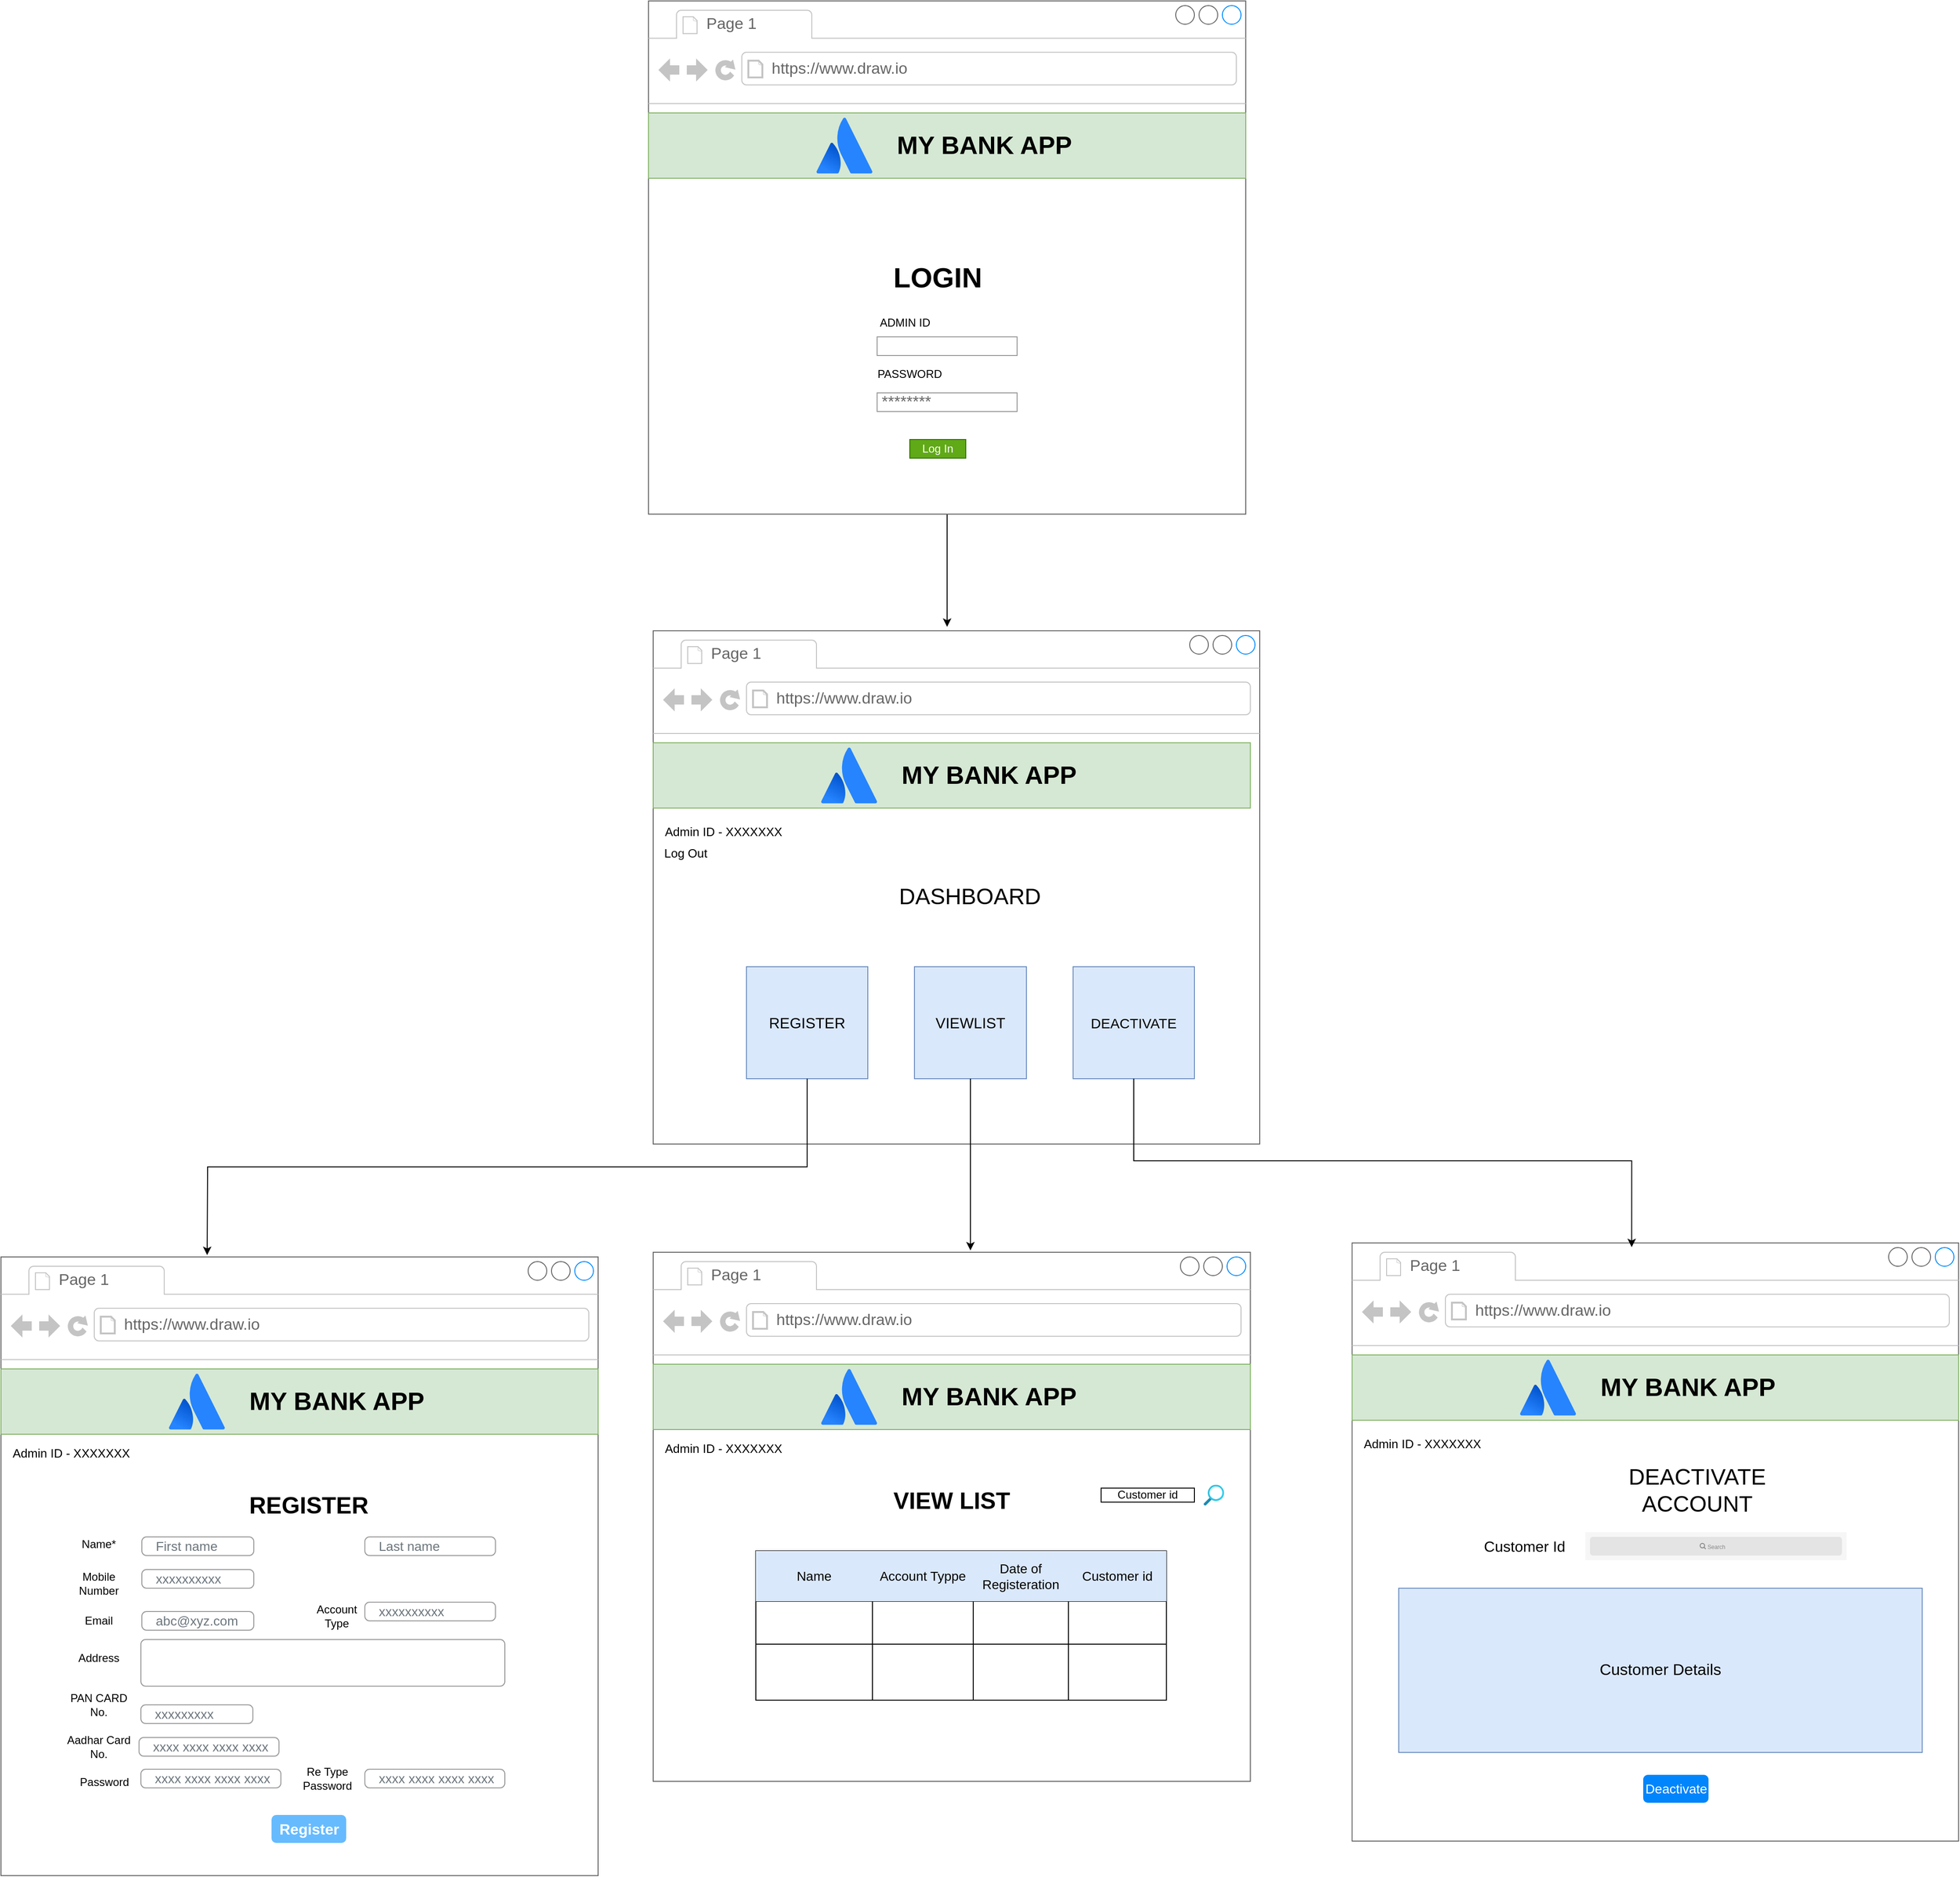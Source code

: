 <mxfile version="15.1.2" type="device" pages="2"><diagram id="5egVa_cfts_gGWTu0UmH" name="Page-1"><mxGraphModel dx="1869" dy="519" grid="1" gridSize="10" guides="1" tooltips="1" connect="1" arrows="1" fold="1" page="1" pageScale="1" pageWidth="850" pageHeight="1100" background="none" math="0" shadow="0"><root><mxCell id="0"/><mxCell id="1" parent="0"/><mxCell id="lBeDfXbitc7XPhsqYxjo-27" style="edgeStyle=orthogonalEdgeStyle;rounded=0;orthogonalLoop=1;jettySize=auto;html=1;" parent="1" source="lBeDfXbitc7XPhsqYxjo-1" edge="1"><mxGeometry relative="1" as="geometry"><mxPoint x="400.0" y="790.716" as="targetPoint"/></mxGeometry></mxCell><mxCell id="lBeDfXbitc7XPhsqYxjo-1" value="" style="strokeWidth=1;shadow=0;dashed=0;align=center;html=1;shape=mxgraph.mockup.containers.browserWindow;rSize=0;strokeColor=#666666;strokeColor2=#008cff;strokeColor3=#c4c4c4;mainText=,;recursiveResize=0;" parent="1" vertex="1"><mxGeometry x="80" y="120" width="640" height="550" as="geometry"/></mxCell><mxCell id="lBeDfXbitc7XPhsqYxjo-2" value="Page 1" style="strokeWidth=1;shadow=0;dashed=0;align=center;html=1;shape=mxgraph.mockup.containers.anchor;fontSize=17;fontColor=#666666;align=left;" parent="lBeDfXbitc7XPhsqYxjo-1" vertex="1"><mxGeometry x="60" y="12" width="110" height="26" as="geometry"/></mxCell><mxCell id="lBeDfXbitc7XPhsqYxjo-3" value="https://www.draw.io" style="strokeWidth=1;shadow=0;dashed=0;align=center;html=1;shape=mxgraph.mockup.containers.anchor;rSize=0;fontSize=17;fontColor=#666666;align=left;" parent="lBeDfXbitc7XPhsqYxjo-1" vertex="1"><mxGeometry x="130" y="60" width="250" height="26" as="geometry"/></mxCell><mxCell id="lBeDfXbitc7XPhsqYxjo-4" value="" style="rounded=0;whiteSpace=wrap;html=1;fillColor=#d5e8d4;strokeColor=#82b366;" parent="lBeDfXbitc7XPhsqYxjo-1" vertex="1"><mxGeometry y="120" width="640" height="70" as="geometry"/></mxCell><mxCell id="lBeDfXbitc7XPhsqYxjo-5" value="" style="image;image=img/lib/atlassian/Atlassian_Logo.svg;" parent="lBeDfXbitc7XPhsqYxjo-1" vertex="1"><mxGeometry x="180" y="125" width="60" height="60" as="geometry"/></mxCell><mxCell id="lBeDfXbitc7XPhsqYxjo-6" value="&lt;font style=&quot;font-size: 27px&quot;&gt;&lt;b&gt;MY BANK APP&lt;/b&gt;&lt;/font&gt;" style="text;html=1;align=center;verticalAlign=middle;whiteSpace=wrap;rounded=0;" parent="lBeDfXbitc7XPhsqYxjo-1" vertex="1"><mxGeometry x="260" y="135" width="200" height="40" as="geometry"/></mxCell><mxCell id="lBeDfXbitc7XPhsqYxjo-7" value="" style="shape=image;html=1;verticalAlign=top;verticalLabelPosition=bottom;labelBackgroundColor=#ffffff;imageAspect=0;aspect=fixed;image=https://cdn3.iconfinder.com/data/icons/essential-rounded/64/Rounded-31-128.png" parent="lBeDfXbitc7XPhsqYxjo-1" vertex="1"><mxGeometry x="200" y="350" width="30" height="30" as="geometry"/></mxCell><mxCell id="lBeDfXbitc7XPhsqYxjo-8" value="&lt;font style=&quot;font-size: 30px&quot;&gt;&lt;b&gt;LOGIN&lt;/b&gt;&lt;/font&gt;" style="text;html=1;strokeColor=none;fillColor=none;align=center;verticalAlign=middle;whiteSpace=wrap;rounded=0;" parent="lBeDfXbitc7XPhsqYxjo-1" vertex="1"><mxGeometry x="250" y="270" width="120" height="51" as="geometry"/></mxCell><mxCell id="lBeDfXbitc7XPhsqYxjo-9" value="********" style="strokeWidth=1;shadow=0;dashed=0;align=center;html=1;shape=mxgraph.mockup.forms.pwField;strokeColor=#999999;mainText=;align=left;fontColor=#666666;fontSize=17;spacingLeft=3;" parent="lBeDfXbitc7XPhsqYxjo-1" vertex="1"><mxGeometry x="245" y="420" width="150" height="20" as="geometry"/></mxCell><mxCell id="lBeDfXbitc7XPhsqYxjo-10" value="PASSWORD" style="text;html=1;strokeColor=none;fillColor=none;align=center;verticalAlign=middle;whiteSpace=wrap;rounded=0;" parent="lBeDfXbitc7XPhsqYxjo-1" vertex="1"><mxGeometry x="230" y="380" width="100" height="40" as="geometry"/></mxCell><mxCell id="lBeDfXbitc7XPhsqYxjo-11" value="" style="strokeWidth=1;shadow=0;dashed=0;align=center;html=1;shape=mxgraph.mockup.forms.pwField;strokeColor=#999999;mainText=;align=left;fontColor=#666666;fontSize=17;spacingLeft=3;" parent="lBeDfXbitc7XPhsqYxjo-1" vertex="1"><mxGeometry x="245" y="360" width="150" height="20" as="geometry"/></mxCell><mxCell id="lBeDfXbitc7XPhsqYxjo-12" value="ADMIN ID" style="text;html=1;strokeColor=none;fillColor=none;align=center;verticalAlign=middle;whiteSpace=wrap;rounded=0;" parent="lBeDfXbitc7XPhsqYxjo-1" vertex="1"><mxGeometry x="230" y="330" width="90" height="30" as="geometry"/></mxCell><mxCell id="lBeDfXbitc7XPhsqYxjo-13" value="" style="shape=image;html=1;verticalAlign=top;verticalLabelPosition=bottom;labelBackgroundColor=#ffffff;imageAspect=0;aspect=fixed;image=https://cdn4.iconfinder.com/data/icons/music-ui-solid-24px/24/lock_security_password_encryption-2-128.png" parent="lBeDfXbitc7XPhsqYxjo-1" vertex="1"><mxGeometry x="200" y="415" width="30" height="30" as="geometry"/></mxCell><mxCell id="lBeDfXbitc7XPhsqYxjo-14" value="Log In" style="text;html=1;strokeColor=#2D7600;fillColor=#60a917;align=center;verticalAlign=middle;whiteSpace=wrap;rounded=0;fontColor=#ffffff;" parent="lBeDfXbitc7XPhsqYxjo-1" vertex="1"><mxGeometry x="280" y="470" width="60" height="20" as="geometry"/></mxCell><mxCell id="lBeDfXbitc7XPhsqYxjo-15" value="" style="strokeWidth=1;shadow=0;dashed=0;align=center;html=1;shape=mxgraph.mockup.containers.browserWindow;rSize=0;strokeColor=#666666;strokeColor2=#008cff;strokeColor3=#c4c4c4;mainText=,;recursiveResize=0;" parent="1" vertex="1"><mxGeometry x="85" y="795" width="650" height="550" as="geometry"/></mxCell><mxCell id="lBeDfXbitc7XPhsqYxjo-16" value="Page 1" style="strokeWidth=1;shadow=0;dashed=0;align=center;html=1;shape=mxgraph.mockup.containers.anchor;fontSize=17;fontColor=#666666;align=left;" parent="lBeDfXbitc7XPhsqYxjo-15" vertex="1"><mxGeometry x="60" y="12" width="110" height="26" as="geometry"/></mxCell><mxCell id="lBeDfXbitc7XPhsqYxjo-17" value="https://www.draw.io" style="strokeWidth=1;shadow=0;dashed=0;align=center;html=1;shape=mxgraph.mockup.containers.anchor;rSize=0;fontSize=17;fontColor=#666666;align=left;" parent="lBeDfXbitc7XPhsqYxjo-15" vertex="1"><mxGeometry x="130" y="60" width="250" height="26" as="geometry"/></mxCell><mxCell id="lBeDfXbitc7XPhsqYxjo-18" value="" style="rounded=0;whiteSpace=wrap;html=1;fillColor=#d5e8d4;strokeColor=#82b366;" parent="lBeDfXbitc7XPhsqYxjo-15" vertex="1"><mxGeometry y="120" width="640" height="70" as="geometry"/></mxCell><mxCell id="lBeDfXbitc7XPhsqYxjo-19" value="" style="image;image=img/lib/atlassian/Atlassian_Logo.svg;" parent="lBeDfXbitc7XPhsqYxjo-15" vertex="1"><mxGeometry x="180" y="125" width="60" height="60" as="geometry"/></mxCell><mxCell id="lBeDfXbitc7XPhsqYxjo-20" value="&lt;font style=&quot;font-size: 27px&quot;&gt;&lt;b&gt;MY BANK APP&lt;/b&gt;&lt;/font&gt;" style="text;html=1;align=center;verticalAlign=middle;whiteSpace=wrap;rounded=0;" parent="lBeDfXbitc7XPhsqYxjo-15" vertex="1"><mxGeometry x="260" y="135" width="200" height="40" as="geometry"/></mxCell><mxCell id="lBeDfXbitc7XPhsqYxjo-21" value="&lt;font style=&quot;font-size: 13px&quot;&gt;Admin ID - XXXXXXX&lt;/font&gt;" style="text;html=1;strokeColor=none;fillColor=none;align=center;verticalAlign=middle;whiteSpace=wrap;rounded=0;" parent="lBeDfXbitc7XPhsqYxjo-15" vertex="1"><mxGeometry y="190" width="151" height="50" as="geometry"/></mxCell><mxCell id="lBeDfXbitc7XPhsqYxjo-22" value="&lt;font style=&quot;font-size: 16px&quot;&gt;REGISTER&lt;/font&gt;" style="text;html=1;strokeColor=#6c8ebf;fillColor=#dae8fc;align=center;verticalAlign=middle;whiteSpace=wrap;rounded=0;" parent="lBeDfXbitc7XPhsqYxjo-15" vertex="1"><mxGeometry x="100" y="360" width="130" height="120" as="geometry"/></mxCell><mxCell id="lBeDfXbitc7XPhsqYxjo-23" value="&lt;font style=&quot;font-size: 15px&quot;&gt;DEACTIVATE&lt;/font&gt;" style="text;html=1;strokeColor=#6c8ebf;fillColor=#dae8fc;align=center;verticalAlign=middle;whiteSpace=wrap;rounded=0;" parent="lBeDfXbitc7XPhsqYxjo-15" vertex="1"><mxGeometry x="450" y="360" width="130" height="120" as="geometry"/></mxCell><mxCell id="lBeDfXbitc7XPhsqYxjo-24" value="&lt;font style=&quot;font-size: 16px&quot;&gt;VIEWLIST&lt;/font&gt;" style="text;html=1;strokeColor=#6c8ebf;fillColor=#dae8fc;align=center;verticalAlign=middle;whiteSpace=wrap;rounded=0;" parent="lBeDfXbitc7XPhsqYxjo-15" vertex="1"><mxGeometry x="280" y="360" width="120" height="120" as="geometry"/></mxCell><mxCell id="lBeDfXbitc7XPhsqYxjo-25" value="&lt;font style=&quot;font-size: 13px&quot;&gt;Log Out&lt;/font&gt;" style="text;html=1;strokeColor=none;fillColor=none;align=center;verticalAlign=middle;whiteSpace=wrap;rounded=0;" parent="lBeDfXbitc7XPhsqYxjo-15" vertex="1"><mxGeometry y="220" width="70" height="35" as="geometry"/></mxCell><mxCell id="lBeDfXbitc7XPhsqYxjo-26" value="&lt;font style=&quot;font-size: 24px&quot;&gt;DASHBOARD&lt;/font&gt;" style="text;html=1;strokeColor=none;fillColor=none;align=center;verticalAlign=middle;whiteSpace=wrap;rounded=0;" parent="1" vertex="1"><mxGeometry x="347" y="1055" width="155" height="50" as="geometry"/></mxCell><mxCell id="lBeDfXbitc7XPhsqYxjo-58" style="edgeStyle=orthogonalEdgeStyle;rounded=0;orthogonalLoop=1;jettySize=auto;html=1;exitX=0.5;exitY=1;exitDx=0;exitDy=0;" parent="1" source="lBeDfXbitc7XPhsqYxjo-22" edge="1"><mxGeometry relative="1" as="geometry"><mxPoint x="-393" y="1464" as="targetPoint"/></mxGeometry></mxCell><mxCell id="lBeDfXbitc7XPhsqYxjo-59" value="" style="strokeWidth=1;shadow=0;dashed=0;align=center;html=1;shape=mxgraph.mockup.containers.browserWindow;rSize=0;strokeColor=#666666;strokeColor2=#008cff;strokeColor3=#c4c4c4;mainText=,;recursiveResize=0;" parent="1" vertex="1"><mxGeometry x="85" y="1461" width="640" height="567" as="geometry"/></mxCell><mxCell id="lBeDfXbitc7XPhsqYxjo-60" value="Page 1" style="strokeWidth=1;shadow=0;dashed=0;align=center;html=1;shape=mxgraph.mockup.containers.anchor;fontSize=17;fontColor=#666666;align=left;" parent="lBeDfXbitc7XPhsqYxjo-59" vertex="1"><mxGeometry x="60" y="12" width="110" height="26" as="geometry"/></mxCell><mxCell id="lBeDfXbitc7XPhsqYxjo-61" value="https://www.draw.io" style="strokeWidth=1;shadow=0;dashed=0;align=center;html=1;shape=mxgraph.mockup.containers.anchor;rSize=0;fontSize=17;fontColor=#666666;align=left;" parent="lBeDfXbitc7XPhsqYxjo-59" vertex="1"><mxGeometry x="130" y="60" width="250" height="26" as="geometry"/></mxCell><mxCell id="lBeDfXbitc7XPhsqYxjo-62" value="" style="rounded=0;whiteSpace=wrap;html=1;fillColor=#d5e8d4;strokeColor=#82b366;" parent="lBeDfXbitc7XPhsqYxjo-59" vertex="1"><mxGeometry y="120" width="640" height="70" as="geometry"/></mxCell><mxCell id="lBeDfXbitc7XPhsqYxjo-63" value="" style="image;image=img/lib/atlassian/Atlassian_Logo.svg;" parent="lBeDfXbitc7XPhsqYxjo-59" vertex="1"><mxGeometry x="180" y="125" width="60" height="60" as="geometry"/></mxCell><mxCell id="lBeDfXbitc7XPhsqYxjo-64" value="&lt;font style=&quot;font-size: 27px&quot;&gt;&lt;b&gt;MY BANK APP&lt;/b&gt;&lt;/font&gt;" style="text;html=1;align=center;verticalAlign=middle;whiteSpace=wrap;rounded=0;" parent="lBeDfXbitc7XPhsqYxjo-59" vertex="1"><mxGeometry x="260" y="135" width="200" height="40" as="geometry"/></mxCell><mxCell id="lBeDfXbitc7XPhsqYxjo-65" value="&lt;font style=&quot;font-size: 13px&quot;&gt;Admin ID - XXXXXXX&lt;/font&gt;" style="text;html=1;strokeColor=none;fillColor=none;align=center;verticalAlign=middle;whiteSpace=wrap;rounded=0;" parent="lBeDfXbitc7XPhsqYxjo-59" vertex="1"><mxGeometry y="185" width="151" height="50" as="geometry"/></mxCell><mxCell id="lBeDfXbitc7XPhsqYxjo-66" value="&lt;font size=&quot;1&quot;&gt;&lt;b style=&quot;font-size: 25px&quot;&gt;VIEW LIST&lt;/b&gt;&lt;/font&gt;" style="text;html=1;strokeColor=none;fillColor=none;align=center;verticalAlign=middle;whiteSpace=wrap;rounded=0;" parent="lBeDfXbitc7XPhsqYxjo-59" vertex="1"><mxGeometry x="160" y="235" width="320" height="60.5" as="geometry"/></mxCell><mxCell id="lBeDfXbitc7XPhsqYxjo-67" value="" style="aspect=fixed;html=1;points=[];align=center;image;fontSize=12;image=img/lib/azure2/general/Search.svg;" parent="lBeDfXbitc7XPhsqYxjo-59" vertex="1"><mxGeometry x="590" y="249.13" width="21.9" height="22.25" as="geometry"/></mxCell><mxCell id="lBeDfXbitc7XPhsqYxjo-68" value="Customer id" style="rounded=0;whiteSpace=wrap;html=1;" parent="lBeDfXbitc7XPhsqYxjo-59" vertex="1"><mxGeometry x="480" y="252.75" width="100" height="15" as="geometry"/></mxCell><mxCell id="lBeDfXbitc7XPhsqYxjo-69" value="" style="shape=table;html=1;whiteSpace=wrap;startSize=0;container=1;collapsible=0;childLayout=tableLayout;" parent="lBeDfXbitc7XPhsqYxjo-59" vertex="1"><mxGeometry x="110" y="320" width="440" height="160" as="geometry"/></mxCell><mxCell id="lBeDfXbitc7XPhsqYxjo-70" value="" style="shape=partialRectangle;html=1;whiteSpace=wrap;collapsible=0;dropTarget=0;pointerEvents=0;fillColor=none;top=0;left=0;bottom=0;right=0;points=[[0,0.5],[1,0.5]];portConstraint=eastwest;" parent="lBeDfXbitc7XPhsqYxjo-69" vertex="1"><mxGeometry width="440" height="54" as="geometry"/></mxCell><mxCell id="lBeDfXbitc7XPhsqYxjo-71" value="&lt;font style=&quot;font-size: 14px&quot;&gt;Name&lt;/font&gt;" style="shape=partialRectangle;html=1;whiteSpace=wrap;connectable=0;fillColor=#dae8fc;top=0;left=0;bottom=0;right=0;overflow=hidden;pointerEvents=1;strokeWidth=1;" parent="lBeDfXbitc7XPhsqYxjo-70" vertex="1"><mxGeometry width="125" height="54" as="geometry"/></mxCell><mxCell id="lBeDfXbitc7XPhsqYxjo-72" value="&lt;font style=&quot;font-size: 14px&quot;&gt;Account Typpe&lt;/font&gt;" style="shape=partialRectangle;html=1;whiteSpace=wrap;connectable=0;fillColor=#dae8fc;top=0;left=0;bottom=0;right=0;overflow=hidden;pointerEvents=1;" parent="lBeDfXbitc7XPhsqYxjo-70" vertex="1"><mxGeometry x="125" width="108" height="54" as="geometry"/></mxCell><mxCell id="lBeDfXbitc7XPhsqYxjo-73" value="&lt;span style=&quot;font-size: 14px&quot;&gt;Date of Registeration&lt;/span&gt;" style="shape=partialRectangle;html=1;whiteSpace=wrap;connectable=0;fillColor=#dae8fc;top=0;left=0;bottom=0;right=0;overflow=hidden;pointerEvents=1;strokeColor=#6c8ebf;" parent="lBeDfXbitc7XPhsqYxjo-70" vertex="1"><mxGeometry x="233" width="102" height="54" as="geometry"/></mxCell><mxCell id="lBeDfXbitc7XPhsqYxjo-74" value="&lt;font style=&quot;font-size: 14px&quot;&gt;Customer id&lt;/font&gt;" style="shape=partialRectangle;html=1;whiteSpace=wrap;connectable=0;fillColor=#dae8fc;top=0;left=0;bottom=0;right=0;overflow=hidden;pointerEvents=1;strokeColor=#6c8ebf;" parent="lBeDfXbitc7XPhsqYxjo-70" vertex="1"><mxGeometry x="335" width="105" height="54" as="geometry"/></mxCell><mxCell id="lBeDfXbitc7XPhsqYxjo-75" value="" style="shape=partialRectangle;html=1;whiteSpace=wrap;collapsible=0;dropTarget=0;pointerEvents=0;fillColor=none;top=0;left=0;bottom=0;right=0;points=[[0,0.5],[1,0.5]];portConstraint=eastwest;" parent="lBeDfXbitc7XPhsqYxjo-69" vertex="1"><mxGeometry y="54" width="440" height="46" as="geometry"/></mxCell><mxCell id="lBeDfXbitc7XPhsqYxjo-76" value="" style="shape=partialRectangle;html=1;whiteSpace=wrap;connectable=0;fillColor=none;top=0;left=0;bottom=0;right=0;overflow=hidden;pointerEvents=1;" parent="lBeDfXbitc7XPhsqYxjo-75" vertex="1"><mxGeometry width="125" height="46" as="geometry"/></mxCell><mxCell id="lBeDfXbitc7XPhsqYxjo-77" value="" style="shape=partialRectangle;html=1;whiteSpace=wrap;connectable=0;fillColor=none;top=0;left=0;bottom=0;right=0;overflow=hidden;pointerEvents=1;" parent="lBeDfXbitc7XPhsqYxjo-75" vertex="1"><mxGeometry x="125" width="108" height="46" as="geometry"/></mxCell><mxCell id="lBeDfXbitc7XPhsqYxjo-78" value="" style="shape=partialRectangle;html=1;whiteSpace=wrap;connectable=0;fillColor=none;top=0;left=0;bottom=0;right=0;overflow=hidden;pointerEvents=1;" parent="lBeDfXbitc7XPhsqYxjo-75" vertex="1"><mxGeometry x="233" width="102" height="46" as="geometry"/></mxCell><mxCell id="lBeDfXbitc7XPhsqYxjo-79" style="shape=partialRectangle;html=1;whiteSpace=wrap;connectable=0;fillColor=none;top=0;left=0;bottom=0;right=0;overflow=hidden;pointerEvents=1;" parent="lBeDfXbitc7XPhsqYxjo-75" vertex="1"><mxGeometry x="335" width="105" height="46" as="geometry"/></mxCell><mxCell id="lBeDfXbitc7XPhsqYxjo-80" value="" style="shape=partialRectangle;html=1;whiteSpace=wrap;collapsible=0;dropTarget=0;pointerEvents=0;fillColor=none;top=0;left=0;bottom=0;right=0;points=[[0,0.5],[1,0.5]];portConstraint=eastwest;" parent="lBeDfXbitc7XPhsqYxjo-69" vertex="1"><mxGeometry y="100" width="440" height="60" as="geometry"/></mxCell><mxCell id="lBeDfXbitc7XPhsqYxjo-81" value="" style="shape=partialRectangle;html=1;whiteSpace=wrap;connectable=0;fillColor=none;top=0;left=0;bottom=0;right=0;overflow=hidden;pointerEvents=1;" parent="lBeDfXbitc7XPhsqYxjo-80" vertex="1"><mxGeometry width="125" height="60" as="geometry"/></mxCell><mxCell id="lBeDfXbitc7XPhsqYxjo-82" value="" style="shape=partialRectangle;html=1;whiteSpace=wrap;connectable=0;fillColor=none;top=0;left=0;bottom=0;right=0;overflow=hidden;pointerEvents=1;" parent="lBeDfXbitc7XPhsqYxjo-80" vertex="1"><mxGeometry x="125" width="108" height="60" as="geometry"/></mxCell><mxCell id="lBeDfXbitc7XPhsqYxjo-83" value="" style="shape=partialRectangle;html=1;whiteSpace=wrap;connectable=0;fillColor=none;top=0;left=0;bottom=0;right=0;overflow=hidden;pointerEvents=1;" parent="lBeDfXbitc7XPhsqYxjo-80" vertex="1"><mxGeometry x="233" width="102" height="60" as="geometry"/></mxCell><mxCell id="lBeDfXbitc7XPhsqYxjo-84" style="shape=partialRectangle;html=1;whiteSpace=wrap;connectable=0;fillColor=none;top=0;left=0;bottom=0;right=0;overflow=hidden;pointerEvents=1;" parent="lBeDfXbitc7XPhsqYxjo-80" vertex="1"><mxGeometry x="335" width="105" height="60" as="geometry"/></mxCell><mxCell id="lBeDfXbitc7XPhsqYxjo-100" style="edgeStyle=orthogonalEdgeStyle;rounded=0;orthogonalLoop=1;jettySize=auto;html=1;exitX=0.5;exitY=1;exitDx=0;exitDy=0;" parent="1" source="lBeDfXbitc7XPhsqYxjo-24" edge="1"><mxGeometry relative="1" as="geometry"><mxPoint x="425" y="1459" as="targetPoint"/></mxGeometry></mxCell><mxCell id="lBeDfXbitc7XPhsqYxjo-101" value="" style="strokeWidth=1;shadow=0;dashed=0;align=center;html=1;shape=mxgraph.mockup.containers.browserWindow;rSize=0;strokeColor=#666666;strokeColor2=#008cff;strokeColor3=#c4c4c4;mainText=,;recursiveResize=0;" parent="1" vertex="1"><mxGeometry x="834" y="1451" width="650" height="641" as="geometry"/></mxCell><mxCell id="lBeDfXbitc7XPhsqYxjo-102" value="Page 1" style="strokeWidth=1;shadow=0;dashed=0;align=center;html=1;shape=mxgraph.mockup.containers.anchor;fontSize=17;fontColor=#666666;align=left;" parent="lBeDfXbitc7XPhsqYxjo-101" vertex="1"><mxGeometry x="60" y="12" width="110" height="26" as="geometry"/></mxCell><mxCell id="lBeDfXbitc7XPhsqYxjo-103" value="https://www.draw.io" style="strokeWidth=1;shadow=0;dashed=0;align=center;html=1;shape=mxgraph.mockup.containers.anchor;rSize=0;fontSize=17;fontColor=#666666;align=left;" parent="lBeDfXbitc7XPhsqYxjo-101" vertex="1"><mxGeometry x="130" y="60" width="250" height="26" as="geometry"/></mxCell><mxCell id="lBeDfXbitc7XPhsqYxjo-104" value="" style="rounded=0;whiteSpace=wrap;html=1;fillColor=#d5e8d4;strokeColor=#82b366;" parent="lBeDfXbitc7XPhsqYxjo-101" vertex="1"><mxGeometry y="120" width="650" height="70" as="geometry"/></mxCell><mxCell id="lBeDfXbitc7XPhsqYxjo-105" value="" style="image;image=img/lib/atlassian/Atlassian_Logo.svg;" parent="lBeDfXbitc7XPhsqYxjo-101" vertex="1"><mxGeometry x="180" y="125" width="60" height="60" as="geometry"/></mxCell><mxCell id="lBeDfXbitc7XPhsqYxjo-106" value="&lt;font style=&quot;font-size: 27px&quot;&gt;&lt;b&gt;MY BANK APP&lt;/b&gt;&lt;/font&gt;" style="text;html=1;align=center;verticalAlign=middle;whiteSpace=wrap;rounded=0;" parent="lBeDfXbitc7XPhsqYxjo-101" vertex="1"><mxGeometry x="260" y="135" width="200" height="40" as="geometry"/></mxCell><mxCell id="lBeDfXbitc7XPhsqYxjo-107" value="&lt;font style=&quot;font-size: 13px&quot;&gt;Admin ID - XXXXXXX&lt;/font&gt;" style="text;html=1;strokeColor=none;fillColor=none;align=center;verticalAlign=middle;whiteSpace=wrap;rounded=0;" parent="lBeDfXbitc7XPhsqYxjo-101" vertex="1"><mxGeometry y="190" width="151" height="50" as="geometry"/></mxCell><mxCell id="lBeDfXbitc7XPhsqYxjo-108" value="&lt;font style=&quot;font-size: 16px&quot;&gt;Customer Id&lt;/font&gt;" style="text;html=1;strokeColor=none;fillColor=none;align=center;verticalAlign=middle;whiteSpace=wrap;rounded=0;" parent="lBeDfXbitc7XPhsqYxjo-101" vertex="1"><mxGeometry x="140" y="295" width="90" height="60" as="geometry"/></mxCell><mxCell id="lBeDfXbitc7XPhsqYxjo-109" value="" style="shape=rect;fillColor=#F6F6F6;strokeColor=none;" parent="lBeDfXbitc7XPhsqYxjo-101" vertex="1"><mxGeometry x="250" y="310" width="280" height="30" as="geometry"/></mxCell><mxCell id="lBeDfXbitc7XPhsqYxjo-110" value="" style="html=1;strokeWidth=1;shadow=0;dashed=0;shape=mxgraph.ios7ui.marginRect;rx=3;ry=3;rectMargin=5;fillColor=#E4E4E4;strokeColor=none;" parent="lBeDfXbitc7XPhsqYxjo-109" vertex="1"><mxGeometry width="280" height="30" as="geometry"/></mxCell><mxCell id="lBeDfXbitc7XPhsqYxjo-111" value="Search" style="shape=mxgraph.ios7.icons.looking_glass;strokeColor=#878789;fillColor=none;fontColor=#878789;labelPosition=right;verticalLabelPosition=middle;align=left;verticalAlign=middle;fontSize=6;fontStyle=0;spacingTop=2;sketch=0;" parent="lBeDfXbitc7XPhsqYxjo-109" vertex="1"><mxGeometry x="0.5" y="0.5" width="6" height="6" relative="1" as="geometry"><mxPoint x="-17" y="-3" as="offset"/></mxGeometry></mxCell><mxCell id="lBeDfXbitc7XPhsqYxjo-112" value="&lt;font style=&quot;font-size: 17px&quot;&gt;Customer Details&lt;/font&gt;" style="rounded=0;whiteSpace=wrap;html=1;strokeColor=#6c8ebf;strokeWidth=1;fillColor=#dae8fc;" parent="lBeDfXbitc7XPhsqYxjo-101" vertex="1"><mxGeometry x="50" y="370" width="561" height="176" as="geometry"/></mxCell><mxCell id="lBeDfXbitc7XPhsqYxjo-113" value="Deactivate" style="html=1;shadow=0;dashed=0;shape=mxgraph.bootstrap.rrect;rSize=5;fillColor=#0085FC;strokeColor=none;align=center;spacing=15;fontSize=14;fontColor=#ffffff;sketch=0;" parent="lBeDfXbitc7XPhsqYxjo-101" vertex="1"><mxGeometry x="312" y="570" width="70" height="30" as="geometry"/></mxCell><mxCell id="lBeDfXbitc7XPhsqYxjo-114" value="&lt;font style=&quot;font-size: 24px&quot;&gt;DEACTIVATE ACCOUNT&lt;/font&gt;" style="text;html=1;strokeColor=none;fillColor=none;align=center;verticalAlign=middle;whiteSpace=wrap;rounded=0;" parent="1" vertex="1"><mxGeometry x="1124" y="1691" width="160" height="50" as="geometry"/></mxCell><mxCell id="lBeDfXbitc7XPhsqYxjo-117" style="edgeStyle=orthogonalEdgeStyle;rounded=0;orthogonalLoop=1;jettySize=auto;html=1;exitX=0.5;exitY=1;exitDx=0;exitDy=0;entryX=0.461;entryY=0.007;entryDx=0;entryDy=0;entryPerimeter=0;" parent="1" source="lBeDfXbitc7XPhsqYxjo-23" target="lBeDfXbitc7XPhsqYxjo-101" edge="1"><mxGeometry relative="1" as="geometry"/></mxCell><mxCell id="lBeDfXbitc7XPhsqYxjo-118" value="" style="strokeWidth=1;shadow=0;dashed=0;align=center;html=1;shape=mxgraph.mockup.containers.browserWindow;rSize=0;strokeColor=#666666;strokeColor2=#008cff;strokeColor3=#c4c4c4;mainText=,;recursiveResize=0;" parent="1" vertex="1"><mxGeometry x="-614" y="1466" width="640" height="663" as="geometry"/></mxCell><mxCell id="lBeDfXbitc7XPhsqYxjo-119" value="Page 1" style="strokeWidth=1;shadow=0;dashed=0;align=center;html=1;shape=mxgraph.mockup.containers.anchor;fontSize=17;fontColor=#666666;align=left;" parent="lBeDfXbitc7XPhsqYxjo-118" vertex="1"><mxGeometry x="60" y="12" width="110" height="26" as="geometry"/></mxCell><mxCell id="lBeDfXbitc7XPhsqYxjo-120" value="https://www.draw.io" style="strokeWidth=1;shadow=0;dashed=0;align=center;html=1;shape=mxgraph.mockup.containers.anchor;rSize=0;fontSize=17;fontColor=#666666;align=left;" parent="lBeDfXbitc7XPhsqYxjo-118" vertex="1"><mxGeometry x="130" y="60" width="250" height="26" as="geometry"/></mxCell><mxCell id="lBeDfXbitc7XPhsqYxjo-121" value="" style="rounded=0;whiteSpace=wrap;html=1;fillColor=#d5e8d4;strokeColor=#82b366;" parent="lBeDfXbitc7XPhsqYxjo-118" vertex="1"><mxGeometry y="120" width="640" height="70" as="geometry"/></mxCell><mxCell id="lBeDfXbitc7XPhsqYxjo-122" value="" style="image;image=img/lib/atlassian/Atlassian_Logo.svg;" parent="lBeDfXbitc7XPhsqYxjo-118" vertex="1"><mxGeometry x="180" y="125" width="60" height="60" as="geometry"/></mxCell><mxCell id="lBeDfXbitc7XPhsqYxjo-123" value="&lt;font style=&quot;font-size: 27px&quot;&gt;&lt;b&gt;MY BANK APP&lt;/b&gt;&lt;/font&gt;" style="text;html=1;align=center;verticalAlign=middle;whiteSpace=wrap;rounded=0;" parent="lBeDfXbitc7XPhsqYxjo-118" vertex="1"><mxGeometry x="260" y="135" width="200" height="40" as="geometry"/></mxCell><mxCell id="lBeDfXbitc7XPhsqYxjo-124" value="&lt;font style=&quot;font-size: 13px&quot;&gt;Admin ID - XXXXXXX&lt;/font&gt;" style="text;html=1;strokeColor=none;fillColor=none;align=center;verticalAlign=middle;whiteSpace=wrap;rounded=0;" parent="lBeDfXbitc7XPhsqYxjo-118" vertex="1"><mxGeometry y="185" width="151" height="50" as="geometry"/></mxCell><mxCell id="lBeDfXbitc7XPhsqYxjo-125" value="&lt;font size=&quot;1&quot;&gt;&lt;b style=&quot;font-size: 25px&quot;&gt;REGISTER&lt;/b&gt;&lt;/font&gt;" style="text;html=1;strokeColor=none;fillColor=none;align=center;verticalAlign=middle;whiteSpace=wrap;rounded=0;" parent="lBeDfXbitc7XPhsqYxjo-118" vertex="1"><mxGeometry x="170" y="235" width="320" height="60.5" as="geometry"/></mxCell><mxCell id="lBeDfXbitc7XPhsqYxjo-126" value="First name" style="html=1;shadow=0;dashed=0;shape=mxgraph.bootstrap.rrect;rSize=5;fillColor=none;strokeColor=#999999;align=left;spacing=15;fontSize=14;fontColor=#6C767D;" parent="lBeDfXbitc7XPhsqYxjo-118" vertex="1"><mxGeometry x="151" y="300" width="120" height="20" as="geometry"/></mxCell><mxCell id="lBeDfXbitc7XPhsqYxjo-127" value="Last name" style="html=1;shadow=0;dashed=0;shape=mxgraph.bootstrap.rrect;rSize=5;fillColor=none;strokeColor=#999999;align=left;spacing=15;fontSize=14;fontColor=#6C767D;" parent="lBeDfXbitc7XPhsqYxjo-118" vertex="1"><mxGeometry x="390" y="300" width="140" height="20" as="geometry"/></mxCell><mxCell id="lBeDfXbitc7XPhsqYxjo-128" value="Mobile Number" style="text;html=1;strokeColor=none;fillColor=none;align=center;verticalAlign=middle;whiteSpace=wrap;rounded=0;" parent="lBeDfXbitc7XPhsqYxjo-118" vertex="1"><mxGeometry x="70" y="330" width="70" height="40" as="geometry"/></mxCell><mxCell id="lBeDfXbitc7XPhsqYxjo-129" value="Email" style="text;html=1;strokeColor=none;fillColor=none;align=center;verticalAlign=middle;whiteSpace=wrap;rounded=0;" parent="lBeDfXbitc7XPhsqYxjo-118" vertex="1"><mxGeometry x="85" y="380" width="40" height="20" as="geometry"/></mxCell><mxCell id="lBeDfXbitc7XPhsqYxjo-130" value="abc@xyz.com" style="html=1;shadow=0;dashed=0;shape=mxgraph.bootstrap.rrect;rSize=5;fillColor=none;strokeColor=#999999;align=left;spacing=15;fontSize=14;fontColor=#6C767D;" parent="lBeDfXbitc7XPhsqYxjo-118" vertex="1"><mxGeometry x="151" y="380" width="120" height="20" as="geometry"/></mxCell><mxCell id="lBeDfXbitc7XPhsqYxjo-131" value="Address" style="text;html=1;strokeColor=none;fillColor=none;align=center;verticalAlign=middle;whiteSpace=wrap;rounded=0;" parent="lBeDfXbitc7XPhsqYxjo-118" vertex="1"><mxGeometry x="85" y="420" width="40" height="20" as="geometry"/></mxCell><mxCell id="lBeDfXbitc7XPhsqYxjo-132" value="xxxxxxxxx" style="html=1;shadow=0;dashed=0;shape=mxgraph.bootstrap.rrect;rSize=5;fillColor=none;strokeColor=#999999;align=left;spacing=15;fontSize=14;fontColor=#6C767D;" parent="lBeDfXbitc7XPhsqYxjo-118" vertex="1"><mxGeometry x="150" y="480" width="120" height="20" as="geometry"/></mxCell><mxCell id="lBeDfXbitc7XPhsqYxjo-136" value="Register" style="strokeWidth=1;shadow=0;dashed=0;align=center;html=1;shape=mxgraph.mockup.forms.rrect;rSize=5;strokeColor=none;fontColor=#ffffff;fillColor=#66bbff;fontSize=16;fontStyle=1;" parent="lBeDfXbitc7XPhsqYxjo-118" vertex="1"><mxGeometry y="1" width="80" height="30" relative="1" as="geometry"><mxPoint x="290" y="-65" as="offset"/></mxGeometry></mxCell><mxCell id="lBeDfXbitc7XPhsqYxjo-137" value="xxxxxxxxxx" style="html=1;shadow=0;dashed=0;shape=mxgraph.bootstrap.rrect;rSize=5;fillColor=none;strokeColor=#999999;align=left;spacing=15;fontSize=14;fontColor=#6C767D;" parent="lBeDfXbitc7XPhsqYxjo-118" vertex="1"><mxGeometry x="151" y="335" width="120" height="20" as="geometry"/></mxCell><mxCell id="qvehcdO0gA5vLW3vZXcO-4" value="Password" style="text;html=1;strokeColor=none;fillColor=none;align=center;verticalAlign=middle;whiteSpace=wrap;rounded=0;" vertex="1" parent="lBeDfXbitc7XPhsqYxjo-118"><mxGeometry x="71" y="553" width="80" height="20" as="geometry"/></mxCell><mxCell id="lBeDfXbitc7XPhsqYxjo-140" value="xxxx xxxx xxxx xxxx" style="html=1;shadow=0;dashed=0;shape=mxgraph.bootstrap.rrect;rSize=5;fillColor=none;strokeColor=#999999;align=left;spacing=15;fontSize=14;fontColor=#6C767D;" parent="lBeDfXbitc7XPhsqYxjo-118" vertex="1"><mxGeometry x="148" y="515" width="150" height="20" as="geometry"/></mxCell><mxCell id="lBeDfXbitc7XPhsqYxjo-142" value="Aadhar Card No." style="text;html=1;strokeColor=none;fillColor=none;align=center;verticalAlign=middle;whiteSpace=wrap;rounded=0;" parent="lBeDfXbitc7XPhsqYxjo-118" vertex="1"><mxGeometry x="65" y="515" width="80" height="20" as="geometry"/></mxCell><mxCell id="lBeDfXbitc7XPhsqYxjo-138" value="Name*" style="text;html=1;strokeColor=none;fillColor=none;align=center;verticalAlign=middle;whiteSpace=wrap;rounded=0;" parent="1" vertex="1"><mxGeometry x="-529" y="1763.5" width="40" height="20" as="geometry"/></mxCell><mxCell id="lBeDfXbitc7XPhsqYxjo-139" value="" style="html=1;shadow=0;dashed=0;shape=mxgraph.bootstrap.rrect;rSize=5;fillColor=none;strokeColor=#999999;align=left;spacing=15;fontSize=14;fontColor=#6C767D;" parent="1" vertex="1"><mxGeometry x="-464" y="1876" width="390" height="50" as="geometry"/></mxCell><mxCell id="lBeDfXbitc7XPhsqYxjo-141" value="PAN CARD No." style="text;html=1;strokeColor=none;fillColor=none;align=center;verticalAlign=middle;whiteSpace=wrap;rounded=0;" parent="1" vertex="1"><mxGeometry x="-544" y="1936" width="70" height="20" as="geometry"/></mxCell><mxCell id="lBeDfXbitc7XPhsqYxjo-146" value="xxxxxxxxxx" style="html=1;shadow=0;dashed=0;shape=mxgraph.bootstrap.rrect;rSize=5;fillColor=none;strokeColor=#999999;align=left;spacing=15;fontSize=14;fontColor=#6C767D;" parent="1" vertex="1"><mxGeometry x="-224" y="1836" width="140" height="20" as="geometry"/></mxCell><mxCell id="lBeDfXbitc7XPhsqYxjo-147" value="Account Type" style="text;html=1;strokeColor=none;fillColor=none;align=center;verticalAlign=middle;whiteSpace=wrap;rounded=0;" parent="1" vertex="1"><mxGeometry x="-274" y="1836" width="40" height="30" as="geometry"/></mxCell><mxCell id="qvehcdO0gA5vLW3vZXcO-1" value="xxxx xxxx xxxx xxxx" style="html=1;shadow=0;dashed=0;shape=mxgraph.bootstrap.rrect;rSize=5;fillColor=none;strokeColor=#999999;align=left;spacing=15;fontSize=14;fontColor=#6C767D;" vertex="1" parent="1"><mxGeometry x="-464" y="2015" width="150" height="20" as="geometry"/></mxCell><mxCell id="qvehcdO0gA5vLW3vZXcO-2" value="xxxx xxxx xxxx xxxx" style="html=1;shadow=0;dashed=0;shape=mxgraph.bootstrap.rrect;rSize=5;fillColor=none;strokeColor=#999999;align=left;spacing=15;fontSize=14;fontColor=#6C767D;" vertex="1" parent="1"><mxGeometry x="-224" y="2015" width="150" height="20" as="geometry"/></mxCell><mxCell id="qvehcdO0gA5vLW3vZXcO-5" value="Re Type Password" style="text;html=1;strokeColor=none;fillColor=none;align=center;verticalAlign=middle;whiteSpace=wrap;rounded=0;" vertex="1" parent="1"><mxGeometry x="-304" y="2015" width="80" height="20" as="geometry"/></mxCell></root></mxGraphModel></diagram><diagram id="_XqOShKQOsRu3NJNmQJD" name="Page-2"><mxGraphModel dx="2306" dy="741" grid="0" gridSize="10" guides="1" tooltips="1" connect="1" arrows="1" fold="1" page="1" pageScale="1" pageWidth="850" pageHeight="1100" math="0" shadow="0"><root><mxCell id="ij6d5RV0gd3QGgrV8TSO-0"/><mxCell id="ij6d5RV0gd3QGgrV8TSO-1" parent="ij6d5RV0gd3QGgrV8TSO-0"/><mxCell id="ij6d5RV0gd3QGgrV8TSO-29" value="" style="strokeWidth=1;shadow=0;dashed=0;align=center;html=1;shape=mxgraph.mockup.containers.browserWindow;rSize=0;strokeColor=#666666;strokeColor2=#008cff;strokeColor3=#c4c4c4;mainText=,;recursiveResize=0;fillColor=none;" vertex="1" parent="ij6d5RV0gd3QGgrV8TSO-1"><mxGeometry x="95" y="1417" width="640" height="591" as="geometry"/></mxCell><mxCell id="vTwIHRjmkYBVuGX7eNn6-1" value="" style="rounded=0;whiteSpace=wrap;html=1;fillColor=#dae8fc;strokeColor=#6c8ebf;" vertex="1" parent="ij6d5RV0gd3QGgrV8TSO-29"><mxGeometry x="10" y="324" width="611" height="229" as="geometry"/></mxCell><mxCell id="ij6d5RV0gd3QGgrV8TSO-30" value="Page 1" style="strokeWidth=1;shadow=0;dashed=0;align=center;html=1;shape=mxgraph.mockup.containers.anchor;fontSize=17;fontColor=#666666;align=left;" vertex="1" parent="ij6d5RV0gd3QGgrV8TSO-29"><mxGeometry x="60" y="12" width="110" height="26" as="geometry"/></mxCell><mxCell id="ij6d5RV0gd3QGgrV8TSO-31" value="https://www.draw.io" style="strokeWidth=1;shadow=0;dashed=0;align=center;html=1;shape=mxgraph.mockup.containers.anchor;rSize=0;fontSize=17;fontColor=#666666;align=left;" vertex="1" parent="ij6d5RV0gd3QGgrV8TSO-29"><mxGeometry x="130" y="60" width="250" height="26" as="geometry"/></mxCell><mxCell id="ij6d5RV0gd3QGgrV8TSO-32" value="" style="rounded=0;whiteSpace=wrap;html=1;fillColor=#d5e8d4;strokeColor=#82b366;" vertex="1" parent="ij6d5RV0gd3QGgrV8TSO-29"><mxGeometry y="120" width="640" height="70" as="geometry"/></mxCell><mxCell id="ij6d5RV0gd3QGgrV8TSO-34" value="" style="image;image=img/lib/atlassian/Atlassian_Logo.svg;" vertex="1" parent="ij6d5RV0gd3QGgrV8TSO-29"><mxGeometry x="180" y="125" width="60" height="60" as="geometry"/></mxCell><mxCell id="ij6d5RV0gd3QGgrV8TSO-35" value="&lt;font style=&quot;font-size: 27px&quot;&gt;&lt;b&gt;MY BANK APP&lt;/b&gt;&lt;/font&gt;" style="text;html=1;align=center;verticalAlign=middle;whiteSpace=wrap;rounded=0;" vertex="1" parent="ij6d5RV0gd3QGgrV8TSO-29"><mxGeometry x="260" y="135" width="200" height="40" as="geometry"/></mxCell><mxCell id="ij6d5RV0gd3QGgrV8TSO-36" value="&lt;font style=&quot;font-size: 13px&quot;&gt;Customer ID - XXXXXXX&lt;/font&gt;" style="text;html=1;strokeColor=none;fillColor=none;align=center;verticalAlign=middle;whiteSpace=wrap;rounded=0;" vertex="1" parent="ij6d5RV0gd3QGgrV8TSO-29"><mxGeometry x="10" y="185" width="151" height="50" as="geometry"/></mxCell><mxCell id="ij6d5RV0gd3QGgrV8TSO-37" value="&lt;font size=&quot;1&quot;&gt;&lt;b style=&quot;font-size: 25px&quot;&gt;ACCOUNT DETAILS&lt;/b&gt;&lt;/font&gt;" style="text;html=1;strokeColor=none;fillColor=none;align=center;verticalAlign=middle;whiteSpace=wrap;rounded=0;" vertex="1" parent="ij6d5RV0gd3QGgrV8TSO-29"><mxGeometry x="180" y="244.75" width="320" height="60.5" as="geometry"/></mxCell><mxCell id="orim4zMF_lXyM8WdzhLu-0" value="Name :" style="text;html=1;strokeColor=none;fillColor=none;align=center;verticalAlign=middle;whiteSpace=wrap;rounded=0;" vertex="1" parent="ij6d5RV0gd3QGgrV8TSO-29"><mxGeometry x="83" y="326" width="47" height="20" as="geometry"/></mxCell><mxCell id="CLMK42qTRbTo10XDIqPm-0" value="Mobile Number :" style="text;html=1;strokeColor=none;fillColor=none;align=center;verticalAlign=middle;whiteSpace=wrap;rounded=0;" vertex="1" parent="ij6d5RV0gd3QGgrV8TSO-29"><mxGeometry x="29" y="346" width="101" height="40" as="geometry"/></mxCell><mxCell id="tPT7-rqRoPuzNMIBf66S-0" value="Email :" style="text;html=1;strokeColor=none;fillColor=none;align=center;verticalAlign=middle;whiteSpace=wrap;rounded=0;" vertex="1" parent="ij6d5RV0gd3QGgrV8TSO-29"><mxGeometry x="83" y="392" width="40" height="20" as="geometry"/></mxCell><mxCell id="2mONziL0HtAlQiqIaAlN-0" value="&lt;span style=&quot;color: rgb(0 , 0 , 0) ; font-family: &amp;#34;helvetica&amp;#34; ; font-size: 12px ; font-style: normal ; font-weight: 400 ; letter-spacing: normal ; text-align: center ; text-indent: 0px ; text-transform: none ; word-spacing: 0px ; background-color: rgb(248 , 249 , 250) ; display: inline ; float: none&quot;&gt;Address :&lt;/span&gt;" style="text;whiteSpace=wrap;html=1;" vertex="1" parent="ij6d5RV0gd3QGgrV8TSO-29"><mxGeometry x="74.502" y="418.996" width="64" height="27" as="geometry"/></mxCell><mxCell id="UkowGUVvfMIcsK-rhDHC-0" value="&lt;span style=&quot;color: rgb(0 , 0 , 0) ; font-family: &amp;#34;helvetica&amp;#34; ; font-size: 12px ; font-style: normal ; font-weight: 400 ; letter-spacing: normal ; text-align: center ; text-indent: 0px ; text-transform: none ; word-spacing: 0px ; background-color: rgb(248 , 249 , 250) ; display: inline ; float: none&quot;&gt;PAN CARD No. :&lt;/span&gt;" style="text;whiteSpace=wrap;html=1;" vertex="1" parent="ij6d5RV0gd3QGgrV8TSO-29"><mxGeometry x="38.002" y="486.005" width="103" height="27" as="geometry"/></mxCell><mxCell id="vTwIHRjmkYBVuGX7eNn6-0" value="&lt;span style=&quot;color: rgb(0 , 0 , 0) ; font-family: &amp;#34;helvetica&amp;#34; ; font-size: 12px ; font-style: normal ; font-weight: 400 ; letter-spacing: normal ; text-align: center ; text-indent: 0px ; text-transform: none ; word-spacing: 0px ; background-color: rgb(248 , 249 , 250) ; display: inline ; float: none&quot;&gt;Aadhar Card No. :&lt;/span&gt;" style="text;whiteSpace=wrap;html=1;strokeColor=#6c8ebf;" vertex="1" parent="ij6d5RV0gd3QGgrV8TSO-29"><mxGeometry x="34.502" y="513.005" width="110" height="27" as="geometry"/></mxCell><mxCell id="nql9MZUYz8zH-t512m3g-0" value="&lt;span style=&quot;color: rgb(0 , 0 , 0) ; font-family: &amp;#34;helvetica&amp;#34; ; font-size: 12px ; font-style: normal ; font-weight: 400 ; letter-spacing: normal ; text-align: center ; text-indent: 0px ; text-transform: none ; word-spacing: 0px ; background-color: rgb(248 , 249 , 250) ; display: inline ; float: none&quot;&gt;Account Type :&lt;/span&gt;" style="text;whiteSpace=wrap;html=1;" vertex="1" parent="ij6d5RV0gd3QGgrV8TSO-29"><mxGeometry x="39.499" y="453.0" width="92" height="27" as="geometry"/></mxCell><mxCell id="7TPcV6nk4Hmt3qf8uaww-0" style="edgeStyle=orthogonalEdgeStyle;rounded=0;orthogonalLoop=1;jettySize=auto;html=1;entryX=0.492;entryY=0.001;entryDx=0;entryDy=0;entryPerimeter=0;" edge="1" parent="ij6d5RV0gd3QGgrV8TSO-1" source="ij6d5RV0gd3QGgrV8TSO-2" target="ij6d5RV0gd3QGgrV8TSO-16"><mxGeometry relative="1" as="geometry"/></mxCell><mxCell id="ij6d5RV0gd3QGgrV8TSO-2" value="" style="strokeWidth=1;shadow=0;dashed=0;align=center;html=1;shape=mxgraph.mockup.containers.browserWindow;rSize=0;strokeColor=#666666;strokeColor2=#008cff;strokeColor3=#c4c4c4;mainText=,;recursiveResize=0;" vertex="1" parent="ij6d5RV0gd3QGgrV8TSO-1"><mxGeometry x="80" y="110" width="640" height="552" as="geometry"/></mxCell><mxCell id="ij6d5RV0gd3QGgrV8TSO-3" value="Page 1" style="strokeWidth=1;shadow=0;dashed=0;align=center;html=1;shape=mxgraph.mockup.containers.anchor;fontSize=17;fontColor=#666666;align=left;" vertex="1" parent="ij6d5RV0gd3QGgrV8TSO-2"><mxGeometry x="60" y="12" width="110" height="26" as="geometry"/></mxCell><mxCell id="ij6d5RV0gd3QGgrV8TSO-4" value="https://www.draw.io" style="strokeWidth=1;shadow=0;dashed=0;align=center;html=1;shape=mxgraph.mockup.containers.anchor;rSize=0;fontSize=17;fontColor=#666666;align=left;" vertex="1" parent="ij6d5RV0gd3QGgrV8TSO-2"><mxGeometry x="130" y="60" width="250" height="26" as="geometry"/></mxCell><mxCell id="ij6d5RV0gd3QGgrV8TSO-5" value="" style="rounded=0;whiteSpace=wrap;html=1;fillColor=#d5e8d4;strokeColor=#82b366;" vertex="1" parent="ij6d5RV0gd3QGgrV8TSO-2"><mxGeometry y="120" width="640" height="70" as="geometry"/></mxCell><mxCell id="ij6d5RV0gd3QGgrV8TSO-6" value="" style="image;image=img/lib/atlassian/Atlassian_Logo.svg;" vertex="1" parent="ij6d5RV0gd3QGgrV8TSO-2"><mxGeometry x="180" y="125" width="60" height="60" as="geometry"/></mxCell><mxCell id="ij6d5RV0gd3QGgrV8TSO-7" value="&lt;font style=&quot;font-size: 27px&quot;&gt;&lt;b&gt;MY BANK APP&lt;/b&gt;&lt;/font&gt;" style="text;html=1;align=center;verticalAlign=middle;whiteSpace=wrap;rounded=0;" vertex="1" parent="ij6d5RV0gd3QGgrV8TSO-2"><mxGeometry x="260" y="135" width="200" height="40" as="geometry"/></mxCell><mxCell id="ij6d5RV0gd3QGgrV8TSO-8" value="" style="shape=image;html=1;verticalAlign=top;verticalLabelPosition=bottom;labelBackgroundColor=#ffffff;imageAspect=0;aspect=fixed;image=https://cdn3.iconfinder.com/data/icons/essential-rounded/64/Rounded-31-128.png" vertex="1" parent="ij6d5RV0gd3QGgrV8TSO-2"><mxGeometry x="200" y="350" width="30" height="30" as="geometry"/></mxCell><mxCell id="ij6d5RV0gd3QGgrV8TSO-9" value="&lt;font style=&quot;font-size: 30px&quot;&gt;&lt;b&gt;LOGIN&lt;/b&gt;&lt;/font&gt;" style="text;html=1;strokeColor=none;fillColor=none;align=center;verticalAlign=middle;whiteSpace=wrap;rounded=0;" vertex="1" parent="ij6d5RV0gd3QGgrV8TSO-2"><mxGeometry x="250" y="270" width="120" height="51" as="geometry"/></mxCell><mxCell id="ij6d5RV0gd3QGgrV8TSO-10" value="********" style="strokeWidth=1;shadow=0;dashed=0;align=center;html=1;shape=mxgraph.mockup.forms.pwField;strokeColor=#999999;mainText=;align=left;fontColor=#666666;fontSize=17;spacingLeft=3;" vertex="1" parent="ij6d5RV0gd3QGgrV8TSO-2"><mxGeometry x="245" y="420" width="150" height="20" as="geometry"/></mxCell><mxCell id="ij6d5RV0gd3QGgrV8TSO-11" value="PASSWORD" style="text;html=1;strokeColor=none;fillColor=none;align=center;verticalAlign=middle;whiteSpace=wrap;rounded=0;" vertex="1" parent="ij6d5RV0gd3QGgrV8TSO-2"><mxGeometry x="230" y="380" width="100" height="40" as="geometry"/></mxCell><mxCell id="ij6d5RV0gd3QGgrV8TSO-12" value="" style="strokeWidth=1;shadow=0;dashed=0;align=center;html=1;shape=mxgraph.mockup.forms.pwField;strokeColor=#999999;mainText=;align=left;fontColor=#666666;fontSize=17;spacingLeft=3;" vertex="1" parent="ij6d5RV0gd3QGgrV8TSO-2"><mxGeometry x="245" y="360" width="150" height="20" as="geometry"/></mxCell><mxCell id="ij6d5RV0gd3QGgrV8TSO-13" value="CUSTOMER ID" style="text;html=1;strokeColor=none;fillColor=none;align=center;verticalAlign=middle;whiteSpace=wrap;rounded=0;" vertex="1" parent="ij6d5RV0gd3QGgrV8TSO-2"><mxGeometry x="240" y="330" width="100" height="30" as="geometry"/></mxCell><mxCell id="ij6d5RV0gd3QGgrV8TSO-14" value="" style="shape=image;html=1;verticalAlign=top;verticalLabelPosition=bottom;labelBackgroundColor=#ffffff;imageAspect=0;aspect=fixed;image=https://cdn4.iconfinder.com/data/icons/music-ui-solid-24px/24/lock_security_password_encryption-2-128.png" vertex="1" parent="ij6d5RV0gd3QGgrV8TSO-2"><mxGeometry x="200" y="415" width="30" height="30" as="geometry"/></mxCell><mxCell id="ij6d5RV0gd3QGgrV8TSO-15" value="Log In" style="text;html=1;strokeColor=#2D7600;fillColor=#60a917;align=center;verticalAlign=middle;whiteSpace=wrap;rounded=0;fontColor=#ffffff;" vertex="1" parent="ij6d5RV0gd3QGgrV8TSO-2"><mxGeometry x="280" y="470" width="60" height="20" as="geometry"/></mxCell><mxCell id="ij6d5RV0gd3QGgrV8TSO-16" value="" style="strokeWidth=1;shadow=0;dashed=0;align=center;html=1;shape=mxgraph.mockup.containers.browserWindow;rSize=0;strokeColor=#666666;strokeColor2=#008cff;strokeColor3=#c4c4c4;mainText=,;recursiveResize=0;" vertex="1" parent="ij6d5RV0gd3QGgrV8TSO-1"><mxGeometry x="80" y="773" width="650" height="550" as="geometry"/></mxCell><mxCell id="ij6d5RV0gd3QGgrV8TSO-17" value="Page 1" style="strokeWidth=1;shadow=0;dashed=0;align=center;html=1;shape=mxgraph.mockup.containers.anchor;fontSize=17;fontColor=#666666;align=left;" vertex="1" parent="ij6d5RV0gd3QGgrV8TSO-16"><mxGeometry x="60" y="12" width="110" height="26" as="geometry"/></mxCell><mxCell id="ij6d5RV0gd3QGgrV8TSO-18" value="https://www.draw.io" style="strokeWidth=1;shadow=0;dashed=0;align=center;html=1;shape=mxgraph.mockup.containers.anchor;rSize=0;fontSize=17;fontColor=#666666;align=left;" vertex="1" parent="ij6d5RV0gd3QGgrV8TSO-16"><mxGeometry x="130" y="60" width="250" height="26" as="geometry"/></mxCell><mxCell id="ij6d5RV0gd3QGgrV8TSO-19" value="" style="rounded=0;whiteSpace=wrap;html=1;fillColor=#d5e8d4;strokeColor=#82b366;" vertex="1" parent="ij6d5RV0gd3QGgrV8TSO-16"><mxGeometry y="120" width="650" height="70" as="geometry"/></mxCell><mxCell id="ij6d5RV0gd3QGgrV8TSO-20" value="" style="image;image=img/lib/atlassian/Atlassian_Logo.svg;" vertex="1" parent="ij6d5RV0gd3QGgrV8TSO-16"><mxGeometry x="180" y="125" width="60" height="60" as="geometry"/></mxCell><mxCell id="ij6d5RV0gd3QGgrV8TSO-21" value="&lt;font style=&quot;font-size: 27px&quot;&gt;&lt;b&gt;MY BANK APP&lt;/b&gt;&lt;/font&gt;" style="text;html=1;align=center;verticalAlign=middle;whiteSpace=wrap;rounded=0;" vertex="1" parent="ij6d5RV0gd3QGgrV8TSO-16"><mxGeometry x="260" y="135" width="200" height="40" as="geometry"/></mxCell><mxCell id="ij6d5RV0gd3QGgrV8TSO-22" value="&lt;font style=&quot;font-size: 13px&quot;&gt;Customer ID - XXXXXXX&lt;/font&gt;" style="text;html=1;strokeColor=none;fillColor=none;align=center;verticalAlign=middle;whiteSpace=wrap;rounded=0;" vertex="1" parent="ij6d5RV0gd3QGgrV8TSO-16"><mxGeometry x="12" y="190" width="151" height="50" as="geometry"/></mxCell><mxCell id="ij6d5RV0gd3QGgrV8TSO-23" value="&lt;font style=&quot;font-size: 15px&quot;&gt;SEND MONEY&lt;/font&gt;" style="text;html=1;strokeColor=#6c8ebf;fillColor=#dae8fc;align=center;verticalAlign=middle;whiteSpace=wrap;rounded=0;" vertex="1" parent="ij6d5RV0gd3QGgrV8TSO-16"><mxGeometry x="100" y="360" width="130" height="120" as="geometry"/></mxCell><mxCell id="ij6d5RV0gd3QGgrV8TSO-24" value="&lt;font style=&quot;font-size: 15px&quot;&gt;TRANSACTION HISTORY&lt;/font&gt;" style="text;html=1;strokeColor=#6c8ebf;fillColor=#dae8fc;align=center;verticalAlign=middle;whiteSpace=wrap;rounded=0;" vertex="1" parent="ij6d5RV0gd3QGgrV8TSO-16"><mxGeometry x="450" y="360" width="130" height="120" as="geometry"/></mxCell><mxCell id="ij6d5RV0gd3QGgrV8TSO-25" value="&lt;font style=&quot;font-size: 16px&quot;&gt;ACCOUNT DETAILS&lt;/font&gt;" style="text;html=1;strokeColor=#6c8ebf;fillColor=#dae8fc;align=center;verticalAlign=middle;whiteSpace=wrap;rounded=0;" vertex="1" parent="ij6d5RV0gd3QGgrV8TSO-16"><mxGeometry x="280" y="360" width="120" height="120" as="geometry"/></mxCell><mxCell id="ij6d5RV0gd3QGgrV8TSO-26" value="&lt;font style=&quot;font-size: 13px&quot;&gt;Log Out&lt;/font&gt;" style="text;html=1;strokeColor=none;fillColor=none;align=center;verticalAlign=middle;whiteSpace=wrap;rounded=0;" vertex="1" parent="ij6d5RV0gd3QGgrV8TSO-16"><mxGeometry x="10" y="220" width="70" height="35" as="geometry"/></mxCell><mxCell id="ij6d5RV0gd3QGgrV8TSO-27" value="&lt;font style=&quot;font-size: 13px&quot;&gt;Balance - XXXXXXX&lt;/font&gt;" style="text;html=1;strokeColor=none;fillColor=none;align=center;verticalAlign=middle;whiteSpace=wrap;rounded=0;" vertex="1" parent="ij6d5RV0gd3QGgrV8TSO-16"><mxGeometry x="499" y="190" width="151" height="50" as="geometry"/></mxCell><mxCell id="ij6d5RV0gd3QGgrV8TSO-28" value="&lt;font style=&quot;font-size: 24px&quot;&gt;DASHBOARD&lt;/font&gt;" style="text;html=1;strokeColor=none;fillColor=none;align=center;verticalAlign=middle;whiteSpace=wrap;rounded=0;" vertex="1" parent="ij6d5RV0gd3QGgrV8TSO-1"><mxGeometry x="330" y="1033" width="155" height="50" as="geometry"/></mxCell><mxCell id="ij6d5RV0gd3QGgrV8TSO-42" value="" style="strokeWidth=1;shadow=0;dashed=0;align=center;html=1;shape=mxgraph.mockup.containers.browserWindow;rSize=0;strokeColor=#666666;strokeColor2=#008cff;strokeColor3=#c4c4c4;mainText=,;recursiveResize=0;" vertex="1" parent="ij6d5RV0gd3QGgrV8TSO-1"><mxGeometry x="831" y="1449" width="640" height="550" as="geometry"/></mxCell><mxCell id="ij6d5RV0gd3QGgrV8TSO-43" value="Page 1" style="strokeWidth=1;shadow=0;dashed=0;align=center;html=1;shape=mxgraph.mockup.containers.anchor;fontSize=17;fontColor=#666666;align=left;" vertex="1" parent="ij6d5RV0gd3QGgrV8TSO-42"><mxGeometry x="60" y="12" width="110" height="26" as="geometry"/></mxCell><mxCell id="ij6d5RV0gd3QGgrV8TSO-44" value="https://www.draw.io" style="strokeWidth=1;shadow=0;dashed=0;align=center;html=1;shape=mxgraph.mockup.containers.anchor;rSize=0;fontSize=17;fontColor=#666666;align=left;" vertex="1" parent="ij6d5RV0gd3QGgrV8TSO-42"><mxGeometry x="130" y="60" width="250" height="26" as="geometry"/></mxCell><mxCell id="ij6d5RV0gd3QGgrV8TSO-45" value="" style="rounded=0;whiteSpace=wrap;html=1;fillColor=#d5e8d4;strokeColor=#82b366;" vertex="1" parent="ij6d5RV0gd3QGgrV8TSO-42"><mxGeometry y="120" width="640" height="70" as="geometry"/></mxCell><mxCell id="ij6d5RV0gd3QGgrV8TSO-46" value="" style="image;image=img/lib/atlassian/Atlassian_Logo.svg;" vertex="1" parent="ij6d5RV0gd3QGgrV8TSO-42"><mxGeometry x="180" y="125" width="60" height="60" as="geometry"/></mxCell><mxCell id="ij6d5RV0gd3QGgrV8TSO-47" value="&lt;font style=&quot;font-size: 27px&quot;&gt;&lt;b&gt;MY BANK APP&lt;/b&gt;&lt;/font&gt;" style="text;html=1;align=center;verticalAlign=middle;whiteSpace=wrap;rounded=0;" vertex="1" parent="ij6d5RV0gd3QGgrV8TSO-42"><mxGeometry x="260" y="135" width="200" height="40" as="geometry"/></mxCell><mxCell id="ij6d5RV0gd3QGgrV8TSO-48" value="&lt;font style=&quot;font-size: 13px&quot;&gt;Customer ID - XXXXXXX&lt;/font&gt;" style="text;html=1;strokeColor=none;fillColor=none;align=center;verticalAlign=middle;whiteSpace=wrap;rounded=0;" vertex="1" parent="ij6d5RV0gd3QGgrV8TSO-42"><mxGeometry x="10" y="185" width="151" height="50" as="geometry"/></mxCell><mxCell id="ij6d5RV0gd3QGgrV8TSO-49" value="&lt;font size=&quot;1&quot;&gt;&lt;b style=&quot;font-size: 25px&quot;&gt;TRANSACTION HISTORY&lt;/b&gt;&lt;/font&gt;" style="text;html=1;strokeColor=none;fillColor=none;align=center;verticalAlign=middle;whiteSpace=wrap;rounded=0;" vertex="1" parent="ij6d5RV0gd3QGgrV8TSO-42"><mxGeometry x="130" y="230" width="320" height="60.5" as="geometry"/></mxCell><mxCell id="ij6d5RV0gd3QGgrV8TSO-50" value="" style="aspect=fixed;html=1;points=[];align=center;image;fontSize=12;image=img/lib/azure2/general/Search.svg;" vertex="1" parent="ij6d5RV0gd3QGgrV8TSO-42"><mxGeometry x="590" y="252.75" width="21.9" height="22.25" as="geometry"/></mxCell><mxCell id="ij6d5RV0gd3QGgrV8TSO-51" value="Transaction id" style="rounded=0;whiteSpace=wrap;html=1;" vertex="1" parent="ij6d5RV0gd3QGgrV8TSO-42"><mxGeometry x="480" y="252.75" width="100" height="15" as="geometry"/></mxCell><mxCell id="ij6d5RV0gd3QGgrV8TSO-52" value="" style="shape=table;html=1;whiteSpace=wrap;startSize=0;container=1;collapsible=0;childLayout=tableLayout;" vertex="1" parent="ij6d5RV0gd3QGgrV8TSO-42"><mxGeometry x="60.0" y="320" width="545" height="153" as="geometry"/></mxCell><mxCell id="ij6d5RV0gd3QGgrV8TSO-53" value="" style="shape=partialRectangle;html=1;whiteSpace=wrap;collapsible=0;dropTarget=0;pointerEvents=0;fillColor=none;top=0;left=0;bottom=0;right=0;points=[[0,0.5],[1,0.5]];portConstraint=eastwest;" vertex="1" parent="ij6d5RV0gd3QGgrV8TSO-52"><mxGeometry width="545" height="54" as="geometry"/></mxCell><mxCell id="ij6d5RV0gd3QGgrV8TSO-54" value="&lt;font style=&quot;font-size: 14px&quot;&gt;Date and Time&lt;/font&gt;" style="shape=partialRectangle;html=1;whiteSpace=wrap;connectable=0;fillColor=#dae8fc;top=0;left=0;bottom=0;right=0;overflow=hidden;pointerEvents=1;strokeWidth=1;" vertex="1" parent="ij6d5RV0gd3QGgrV8TSO-53"><mxGeometry width="125" height="54" as="geometry"/></mxCell><mxCell id="ij6d5RV0gd3QGgrV8TSO-55" value="&lt;font style=&quot;font-size: 14px&quot;&gt;Details&lt;/font&gt;" style="shape=partialRectangle;html=1;whiteSpace=wrap;connectable=0;fillColor=#dae8fc;top=0;left=0;bottom=0;right=0;overflow=hidden;pointerEvents=1;" vertex="1" parent="ij6d5RV0gd3QGgrV8TSO-53"><mxGeometry x="125" width="95" height="54" as="geometry"/></mxCell><mxCell id="ij6d5RV0gd3QGgrV8TSO-56" value="&lt;span style=&quot;font-size: 14px&quot;&gt;Amount&lt;/span&gt;" style="shape=partialRectangle;html=1;whiteSpace=wrap;connectable=0;fillColor=#dae8fc;top=0;left=0;bottom=0;right=0;overflow=hidden;pointerEvents=1;strokeColor=#6c8ebf;" vertex="1" parent="ij6d5RV0gd3QGgrV8TSO-53"><mxGeometry x="220" width="115" height="54" as="geometry"/></mxCell><mxCell id="ij6d5RV0gd3QGgrV8TSO-57" value="&lt;font style=&quot;font-size: 14px&quot;&gt;Credit/Debit&lt;/font&gt;" style="shape=partialRectangle;html=1;whiteSpace=wrap;connectable=0;fillColor=#dae8fc;top=0;left=0;bottom=0;right=0;overflow=hidden;pointerEvents=1;strokeColor=#6c8ebf;" vertex="1" parent="ij6d5RV0gd3QGgrV8TSO-53"><mxGeometry x="335" width="105" height="54" as="geometry"/></mxCell><mxCell id="ij6d5RV0gd3QGgrV8TSO-58" value="&lt;font style=&quot;font-size: 14px&quot;&gt;Transaction Id&lt;/font&gt;" style="shape=partialRectangle;html=1;whiteSpace=wrap;connectable=0;fillColor=#dae8fc;top=0;left=0;bottom=0;right=0;overflow=hidden;pointerEvents=1;strokeColor=#6c8ebf;" vertex="1" parent="ij6d5RV0gd3QGgrV8TSO-53"><mxGeometry x="440" width="105" height="54" as="geometry"/></mxCell><mxCell id="ij6d5RV0gd3QGgrV8TSO-59" value="" style="shape=partialRectangle;html=1;whiteSpace=wrap;collapsible=0;dropTarget=0;pointerEvents=0;fillColor=none;top=0;left=0;bottom=0;right=0;points=[[0,0.5],[1,0.5]];portConstraint=eastwest;" vertex="1" parent="ij6d5RV0gd3QGgrV8TSO-52"><mxGeometry y="54" width="545" height="46" as="geometry"/></mxCell><mxCell id="ij6d5RV0gd3QGgrV8TSO-60" value="" style="shape=partialRectangle;html=1;whiteSpace=wrap;connectable=0;fillColor=none;top=0;left=0;bottom=0;right=0;overflow=hidden;pointerEvents=1;" vertex="1" parent="ij6d5RV0gd3QGgrV8TSO-59"><mxGeometry width="125" height="46" as="geometry"/></mxCell><mxCell id="ij6d5RV0gd3QGgrV8TSO-61" value="" style="shape=partialRectangle;html=1;whiteSpace=wrap;connectable=0;fillColor=none;top=0;left=0;bottom=0;right=0;overflow=hidden;pointerEvents=1;" vertex="1" parent="ij6d5RV0gd3QGgrV8TSO-59"><mxGeometry x="125" width="95" height="46" as="geometry"/></mxCell><mxCell id="ij6d5RV0gd3QGgrV8TSO-62" value="" style="shape=partialRectangle;html=1;whiteSpace=wrap;connectable=0;fillColor=none;top=0;left=0;bottom=0;right=0;overflow=hidden;pointerEvents=1;" vertex="1" parent="ij6d5RV0gd3QGgrV8TSO-59"><mxGeometry x="220" width="115" height="46" as="geometry"/></mxCell><mxCell id="ij6d5RV0gd3QGgrV8TSO-63" style="shape=partialRectangle;html=1;whiteSpace=wrap;connectable=0;fillColor=none;top=0;left=0;bottom=0;right=0;overflow=hidden;pointerEvents=1;" vertex="1" parent="ij6d5RV0gd3QGgrV8TSO-59"><mxGeometry x="335" width="105" height="46" as="geometry"/></mxCell><mxCell id="ij6d5RV0gd3QGgrV8TSO-64" style="shape=partialRectangle;html=1;whiteSpace=wrap;connectable=0;fillColor=none;top=0;left=0;bottom=0;right=0;overflow=hidden;pointerEvents=1;" vertex="1" parent="ij6d5RV0gd3QGgrV8TSO-59"><mxGeometry x="440" width="105" height="46" as="geometry"/></mxCell><mxCell id="ij6d5RV0gd3QGgrV8TSO-65" value="" style="shape=partialRectangle;html=1;whiteSpace=wrap;collapsible=0;dropTarget=0;pointerEvents=0;fillColor=none;top=0;left=0;bottom=0;right=0;points=[[0,0.5],[1,0.5]];portConstraint=eastwest;" vertex="1" parent="ij6d5RV0gd3QGgrV8TSO-52"><mxGeometry y="100" width="545" height="53" as="geometry"/></mxCell><mxCell id="ij6d5RV0gd3QGgrV8TSO-66" value="" style="shape=partialRectangle;html=1;whiteSpace=wrap;connectable=0;fillColor=none;top=0;left=0;bottom=0;right=0;overflow=hidden;pointerEvents=1;" vertex="1" parent="ij6d5RV0gd3QGgrV8TSO-65"><mxGeometry width="125" height="53" as="geometry"/></mxCell><mxCell id="ij6d5RV0gd3QGgrV8TSO-67" value="" style="shape=partialRectangle;html=1;whiteSpace=wrap;connectable=0;fillColor=none;top=0;left=0;bottom=0;right=0;overflow=hidden;pointerEvents=1;" vertex="1" parent="ij6d5RV0gd3QGgrV8TSO-65"><mxGeometry x="125" width="95" height="53" as="geometry"/></mxCell><mxCell id="ij6d5RV0gd3QGgrV8TSO-68" value="" style="shape=partialRectangle;html=1;whiteSpace=wrap;connectable=0;fillColor=none;top=0;left=0;bottom=0;right=0;overflow=hidden;pointerEvents=1;" vertex="1" parent="ij6d5RV0gd3QGgrV8TSO-65"><mxGeometry x="220" width="115" height="53" as="geometry"/></mxCell><mxCell id="ij6d5RV0gd3QGgrV8TSO-69" style="shape=partialRectangle;html=1;whiteSpace=wrap;connectable=0;fillColor=none;top=0;left=0;bottom=0;right=0;overflow=hidden;pointerEvents=1;" vertex="1" parent="ij6d5RV0gd3QGgrV8TSO-65"><mxGeometry x="335" width="105" height="53" as="geometry"/></mxCell><mxCell id="ij6d5RV0gd3QGgrV8TSO-70" style="shape=partialRectangle;html=1;whiteSpace=wrap;connectable=0;fillColor=none;top=0;left=0;bottom=0;right=0;overflow=hidden;pointerEvents=1;" vertex="1" parent="ij6d5RV0gd3QGgrV8TSO-65"><mxGeometry x="440" width="105" height="53" as="geometry"/></mxCell><mxCell id="ij6d5RV0gd3QGgrV8TSO-71" value="" style="strokeWidth=1;shadow=0;dashed=0;align=center;html=1;shape=mxgraph.mockup.containers.browserWindow;rSize=0;strokeColor=#666666;strokeColor2=#008cff;strokeColor3=#c4c4c4;mainText=,;recursiveResize=0;" vertex="1" parent="ij6d5RV0gd3QGgrV8TSO-1"><mxGeometry x="-647" y="1449" width="640" height="550" as="geometry"/></mxCell><mxCell id="ij6d5RV0gd3QGgrV8TSO-72" value="Page 1" style="strokeWidth=1;shadow=0;dashed=0;align=center;html=1;shape=mxgraph.mockup.containers.anchor;fontSize=17;fontColor=#666666;align=left;" vertex="1" parent="ij6d5RV0gd3QGgrV8TSO-71"><mxGeometry x="60" y="12" width="110" height="26" as="geometry"/></mxCell><mxCell id="ij6d5RV0gd3QGgrV8TSO-73" value="https://www.draw.io" style="strokeWidth=1;shadow=0;dashed=0;align=center;html=1;shape=mxgraph.mockup.containers.anchor;rSize=0;fontSize=17;fontColor=#666666;align=left;" vertex="1" parent="ij6d5RV0gd3QGgrV8TSO-71"><mxGeometry x="130" y="60" width="250" height="26" as="geometry"/></mxCell><mxCell id="ij6d5RV0gd3QGgrV8TSO-74" value="" style="rounded=0;whiteSpace=wrap;html=1;fillColor=#d5e8d4;strokeColor=#82b366;" vertex="1" parent="ij6d5RV0gd3QGgrV8TSO-71"><mxGeometry y="120" width="640" height="70" as="geometry"/></mxCell><mxCell id="ij6d5RV0gd3QGgrV8TSO-75" value="" style="image;image=img/lib/atlassian/Atlassian_Logo.svg;" vertex="1" parent="ij6d5RV0gd3QGgrV8TSO-71"><mxGeometry x="180" y="125" width="60" height="60" as="geometry"/></mxCell><mxCell id="ij6d5RV0gd3QGgrV8TSO-76" value="&lt;font style=&quot;font-size: 27px&quot;&gt;&lt;b&gt;MY BANK APP&lt;/b&gt;&lt;/font&gt;" style="text;html=1;align=center;verticalAlign=middle;whiteSpace=wrap;rounded=0;" vertex="1" parent="ij6d5RV0gd3QGgrV8TSO-71"><mxGeometry x="260" y="135" width="200" height="40" as="geometry"/></mxCell><mxCell id="ij6d5RV0gd3QGgrV8TSO-77" value="&lt;font style=&quot;font-size: 13px&quot;&gt;Customer ID - XXXXXXX&lt;/font&gt;" style="text;html=1;strokeColor=none;fillColor=none;align=center;verticalAlign=middle;whiteSpace=wrap;rounded=0;" vertex="1" parent="ij6d5RV0gd3QGgrV8TSO-71"><mxGeometry x="10" y="185" width="151" height="50" as="geometry"/></mxCell><mxCell id="ij6d5RV0gd3QGgrV8TSO-78" value="&lt;font size=&quot;1&quot;&gt;&lt;b style=&quot;font-size: 25px&quot;&gt;SEND MONEY&lt;/b&gt;&lt;/font&gt;" style="text;html=1;strokeColor=none;fillColor=none;align=center;verticalAlign=middle;whiteSpace=wrap;rounded=0;" vertex="1" parent="ij6d5RV0gd3QGgrV8TSO-71"><mxGeometry x="270" y="230" width="180" height="60.5" as="geometry"/></mxCell><mxCell id="ij6d5RV0gd3QGgrV8TSO-79" value="" style="strokeWidth=1;shadow=0;dashed=0;align=center;html=1;shape=mxgraph.mockup.forms.pwField;strokeColor=#999999;mainText=;align=left;fontColor=#666666;fontSize=17;spacingLeft=3;" vertex="1" parent="ij6d5RV0gd3QGgrV8TSO-71"><mxGeometry x="300" y="370" width="150" height="30" as="geometry"/></mxCell><mxCell id="ij6d5RV0gd3QGgrV8TSO-80" value="" style="strokeWidth=1;shadow=0;dashed=0;align=center;html=1;shape=mxgraph.mockup.forms.pwField;strokeColor=#999999;mainText=;align=left;fontColor=#666666;fontSize=17;spacingLeft=3;" vertex="1" parent="ij6d5RV0gd3QGgrV8TSO-71"><mxGeometry x="300" y="330" width="150" height="30" as="geometry"/></mxCell><mxCell id="ij6d5RV0gd3QGgrV8TSO-81" value="Receiver's Details" style="text;html=1;strokeColor=none;fillColor=none;align=center;verticalAlign=middle;whiteSpace=wrap;rounded=0;" vertex="1" parent="ij6d5RV0gd3QGgrV8TSO-71"><mxGeometry x="300" y="280" width="110" height="30" as="geometry"/></mxCell><mxCell id="ij6d5RV0gd3QGgrV8TSO-82" value="Account Number*" style="text;html=1;strokeColor=none;fillColor=none;align=center;verticalAlign=middle;whiteSpace=wrap;rounded=0;" vertex="1" parent="ij6d5RV0gd3QGgrV8TSO-71"><mxGeometry x="180" y="332.63" width="110" height="24.75" as="geometry"/></mxCell><mxCell id="ij6d5RV0gd3QGgrV8TSO-83" value="Receiver's Name*" style="text;html=1;strokeColor=none;fillColor=none;align=center;verticalAlign=middle;whiteSpace=wrap;rounded=0;" vertex="1" parent="ij6d5RV0gd3QGgrV8TSO-71"><mxGeometry x="185" y="405" width="100" height="40" as="geometry"/></mxCell><mxCell id="ij6d5RV0gd3QGgrV8TSO-84" value="" style="strokeWidth=1;shadow=0;dashed=0;align=center;html=1;shape=mxgraph.mockup.forms.pwField;strokeColor=#999999;mainText=;align=left;fontColor=#666666;fontSize=17;spacingLeft=3;" vertex="1" parent="ij6d5RV0gd3QGgrV8TSO-71"><mxGeometry x="300" y="410" width="150" height="30" as="geometry"/></mxCell><mxCell id="ij6d5RV0gd3QGgrV8TSO-85" value="Amount*" style="text;html=1;strokeColor=none;fillColor=none;align=center;verticalAlign=middle;whiteSpace=wrap;rounded=0;" vertex="1" parent="ij6d5RV0gd3QGgrV8TSO-71"><mxGeometry x="170" y="450" width="80" height="30" as="geometry"/></mxCell><mxCell id="ij6d5RV0gd3QGgrV8TSO-86" value="IFSC" style="text;html=1;strokeColor=none;fillColor=none;align=center;verticalAlign=middle;whiteSpace=wrap;rounded=0;" vertex="1" parent="ij6d5RV0gd3QGgrV8TSO-71"><mxGeometry x="161" y="370" width="80" height="30" as="geometry"/></mxCell><mxCell id="ij6d5RV0gd3QGgrV8TSO-87" value="SEND" style="text;html=1;strokeColor=#2D7600;fillColor=#60a917;align=center;verticalAlign=middle;whiteSpace=wrap;rounded=0;fontColor=#ffffff;" vertex="1" parent="ij6d5RV0gd3QGgrV8TSO-71"><mxGeometry x="300" y="490" width="80" height="30" as="geometry"/></mxCell><mxCell id="ij6d5RV0gd3QGgrV8TSO-88" value="" style="strokeWidth=1;shadow=0;dashed=0;align=center;html=1;shape=mxgraph.mockup.forms.pwField;strokeColor=#999999;mainText=;align=left;fontColor=#666666;fontSize=17;spacingLeft=3;" vertex="1" parent="ij6d5RV0gd3QGgrV8TSO-71"><mxGeometry x="300" y="450" width="150" height="30" as="geometry"/></mxCell><mxCell id="7TPcV6nk4Hmt3qf8uaww-1" style="edgeStyle=orthogonalEdgeStyle;rounded=0;orthogonalLoop=1;jettySize=auto;html=1;" edge="1" parent="ij6d5RV0gd3QGgrV8TSO-1" source="ij6d5RV0gd3QGgrV8TSO-25"><mxGeometry relative="1" as="geometry"><mxPoint x="420" y="1412" as="targetPoint"/></mxGeometry></mxCell><mxCell id="7TPcV6nk4Hmt3qf8uaww-2" style="edgeStyle=orthogonalEdgeStyle;rounded=0;orthogonalLoop=1;jettySize=auto;html=1;" edge="1" parent="ij6d5RV0gd3QGgrV8TSO-1" source="ij6d5RV0gd3QGgrV8TSO-23" target="ij6d5RV0gd3QGgrV8TSO-71"><mxGeometry relative="1" as="geometry"/></mxCell><mxCell id="7TPcV6nk4Hmt3qf8uaww-3" style="edgeStyle=orthogonalEdgeStyle;rounded=0;orthogonalLoop=1;jettySize=auto;html=1;" edge="1" parent="ij6d5RV0gd3QGgrV8TSO-1" source="ij6d5RV0gd3QGgrV8TSO-24" target="ij6d5RV0gd3QGgrV8TSO-42"><mxGeometry relative="1" as="geometry"/></mxCell></root></mxGraphModel></diagram></mxfile>